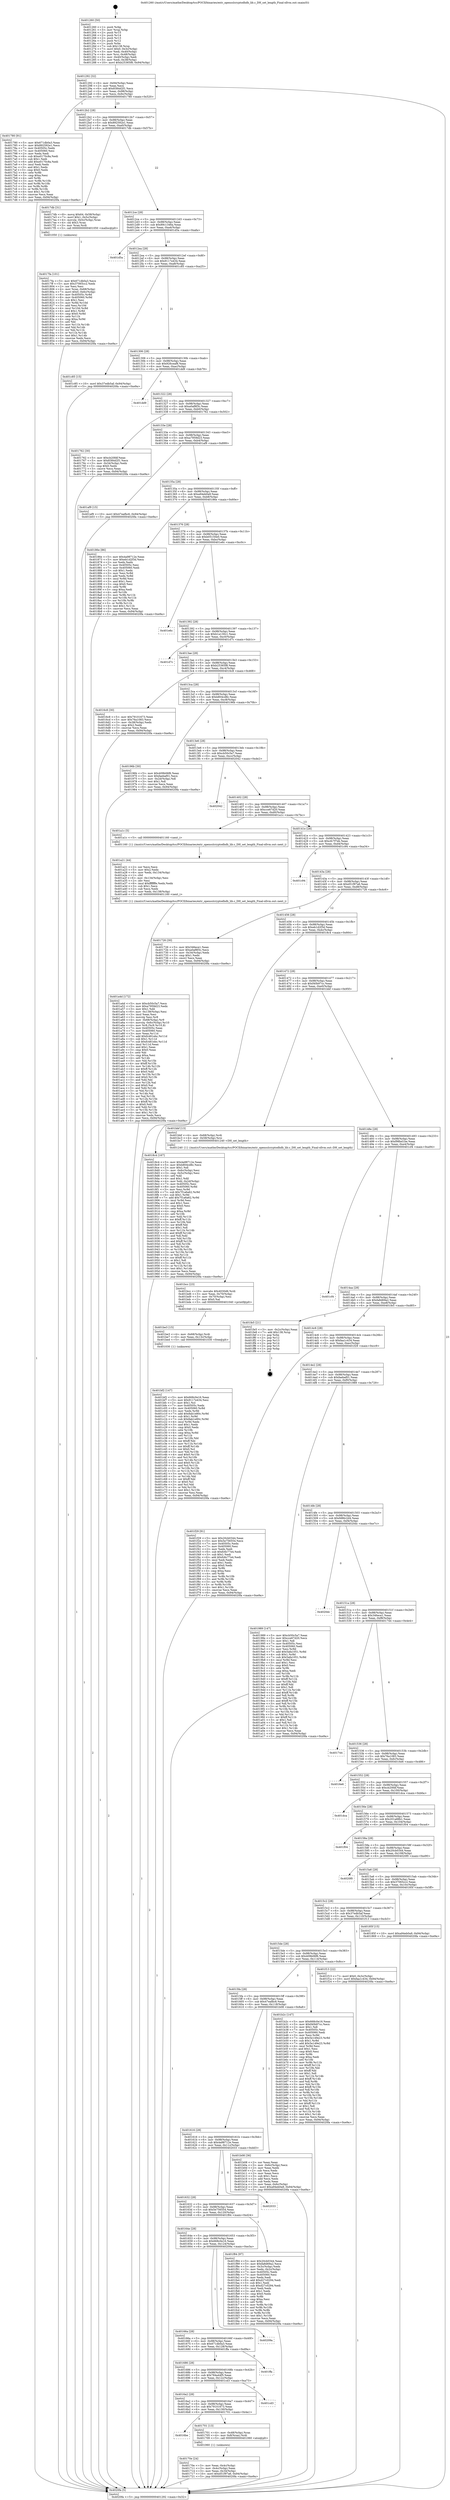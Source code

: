 digraph "0x401260" {
  label = "0x401260 (/mnt/c/Users/mathe/Desktop/tcc/POCII/binaries/extr_opensslcryptodhdh_lib.c_DH_set_length_Final-ollvm.out::main(0))"
  labelloc = "t"
  node[shape=record]

  Entry [label="",width=0.3,height=0.3,shape=circle,fillcolor=black,style=filled]
  "0x401292" [label="{
     0x401292 [32]\l
     | [instrs]\l
     &nbsp;&nbsp;0x401292 \<+6\>: mov -0x94(%rbp),%eax\l
     &nbsp;&nbsp;0x401298 \<+2\>: mov %eax,%ecx\l
     &nbsp;&nbsp;0x40129a \<+6\>: sub $0x8384d2f1,%ecx\l
     &nbsp;&nbsp;0x4012a0 \<+6\>: mov %eax,-0x98(%rbp)\l
     &nbsp;&nbsp;0x4012a6 \<+6\>: mov %ecx,-0x9c(%rbp)\l
     &nbsp;&nbsp;0x4012ac \<+6\>: je 0000000000401780 \<main+0x520\>\l
  }"]
  "0x401780" [label="{
     0x401780 [91]\l
     | [instrs]\l
     &nbsp;&nbsp;0x401780 \<+5\>: mov $0x671db0a3,%eax\l
     &nbsp;&nbsp;0x401785 \<+5\>: mov $0x892592e1,%ecx\l
     &nbsp;&nbsp;0x40178a \<+7\>: mov 0x40505c,%edx\l
     &nbsp;&nbsp;0x401791 \<+7\>: mov 0x405060,%esi\l
     &nbsp;&nbsp;0x401798 \<+2\>: mov %edx,%edi\l
     &nbsp;&nbsp;0x40179a \<+6\>: sub $0xe0170c8a,%edi\l
     &nbsp;&nbsp;0x4017a0 \<+3\>: sub $0x1,%edi\l
     &nbsp;&nbsp;0x4017a3 \<+6\>: add $0xe0170c8a,%edi\l
     &nbsp;&nbsp;0x4017a9 \<+3\>: imul %edi,%edx\l
     &nbsp;&nbsp;0x4017ac \<+3\>: and $0x1,%edx\l
     &nbsp;&nbsp;0x4017af \<+3\>: cmp $0x0,%edx\l
     &nbsp;&nbsp;0x4017b2 \<+4\>: sete %r8b\l
     &nbsp;&nbsp;0x4017b6 \<+3\>: cmp $0xa,%esi\l
     &nbsp;&nbsp;0x4017b9 \<+4\>: setl %r9b\l
     &nbsp;&nbsp;0x4017bd \<+3\>: mov %r8b,%r10b\l
     &nbsp;&nbsp;0x4017c0 \<+3\>: and %r9b,%r10b\l
     &nbsp;&nbsp;0x4017c3 \<+3\>: xor %r9b,%r8b\l
     &nbsp;&nbsp;0x4017c6 \<+3\>: or %r8b,%r10b\l
     &nbsp;&nbsp;0x4017c9 \<+4\>: test $0x1,%r10b\l
     &nbsp;&nbsp;0x4017cd \<+3\>: cmovne %ecx,%eax\l
     &nbsp;&nbsp;0x4017d0 \<+6\>: mov %eax,-0x94(%rbp)\l
     &nbsp;&nbsp;0x4017d6 \<+5\>: jmp 00000000004020fa \<main+0xe9a\>\l
  }"]
  "0x4012b2" [label="{
     0x4012b2 [28]\l
     | [instrs]\l
     &nbsp;&nbsp;0x4012b2 \<+5\>: jmp 00000000004012b7 \<main+0x57\>\l
     &nbsp;&nbsp;0x4012b7 \<+6\>: mov -0x98(%rbp),%eax\l
     &nbsp;&nbsp;0x4012bd \<+5\>: sub $0x892592e1,%eax\l
     &nbsp;&nbsp;0x4012c2 \<+6\>: mov %eax,-0xa0(%rbp)\l
     &nbsp;&nbsp;0x4012c8 \<+6\>: je 00000000004017db \<main+0x57b\>\l
  }"]
  Exit [label="",width=0.3,height=0.3,shape=circle,fillcolor=black,style=filled,peripheries=2]
  "0x4017db" [label="{
     0x4017db [31]\l
     | [instrs]\l
     &nbsp;&nbsp;0x4017db \<+8\>: movq $0x64,-0x58(%rbp)\l
     &nbsp;&nbsp;0x4017e3 \<+7\>: movl $0x1,-0x5c(%rbp)\l
     &nbsp;&nbsp;0x4017ea \<+4\>: movslq -0x5c(%rbp),%rax\l
     &nbsp;&nbsp;0x4017ee \<+4\>: shl $0x3,%rax\l
     &nbsp;&nbsp;0x4017f2 \<+3\>: mov %rax,%rdi\l
     &nbsp;&nbsp;0x4017f5 \<+5\>: call 0000000000401050 \<malloc@plt\>\l
     | [calls]\l
     &nbsp;&nbsp;0x401050 \{1\} (unknown)\l
  }"]
  "0x4012ce" [label="{
     0x4012ce [28]\l
     | [instrs]\l
     &nbsp;&nbsp;0x4012ce \<+5\>: jmp 00000000004012d3 \<main+0x73\>\l
     &nbsp;&nbsp;0x4012d3 \<+6\>: mov -0x98(%rbp),%eax\l
     &nbsp;&nbsp;0x4012d9 \<+5\>: sub $0x89c1346a,%eax\l
     &nbsp;&nbsp;0x4012de \<+6\>: mov %eax,-0xa4(%rbp)\l
     &nbsp;&nbsp;0x4012e4 \<+6\>: je 0000000000401d5a \<main+0xafa\>\l
  }"]
  "0x401bf2" [label="{
     0x401bf2 [147]\l
     | [instrs]\l
     &nbsp;&nbsp;0x401bf2 \<+5\>: mov $0x668c0e16,%eax\l
     &nbsp;&nbsp;0x401bf7 \<+5\>: mov $0x9117e434,%esi\l
     &nbsp;&nbsp;0x401bfc \<+2\>: mov $0x1,%cl\l
     &nbsp;&nbsp;0x401bfe \<+7\>: mov 0x40505c,%edx\l
     &nbsp;&nbsp;0x401c05 \<+8\>: mov 0x405060,%r8d\l
     &nbsp;&nbsp;0x401c0d \<+3\>: mov %edx,%r9d\l
     &nbsp;&nbsp;0x401c10 \<+7\>: add $0x8ab1e80c,%r9d\l
     &nbsp;&nbsp;0x401c17 \<+4\>: sub $0x1,%r9d\l
     &nbsp;&nbsp;0x401c1b \<+7\>: sub $0x8ab1e80c,%r9d\l
     &nbsp;&nbsp;0x401c22 \<+4\>: imul %r9d,%edx\l
     &nbsp;&nbsp;0x401c26 \<+3\>: and $0x1,%edx\l
     &nbsp;&nbsp;0x401c29 \<+3\>: cmp $0x0,%edx\l
     &nbsp;&nbsp;0x401c2c \<+4\>: sete %r10b\l
     &nbsp;&nbsp;0x401c30 \<+4\>: cmp $0xa,%r8d\l
     &nbsp;&nbsp;0x401c34 \<+4\>: setl %r11b\l
     &nbsp;&nbsp;0x401c38 \<+3\>: mov %r10b,%bl\l
     &nbsp;&nbsp;0x401c3b \<+3\>: xor $0xff,%bl\l
     &nbsp;&nbsp;0x401c3e \<+3\>: mov %r11b,%r14b\l
     &nbsp;&nbsp;0x401c41 \<+4\>: xor $0xff,%r14b\l
     &nbsp;&nbsp;0x401c45 \<+3\>: xor $0x0,%cl\l
     &nbsp;&nbsp;0x401c48 \<+3\>: mov %bl,%r15b\l
     &nbsp;&nbsp;0x401c4b \<+4\>: and $0x0,%r15b\l
     &nbsp;&nbsp;0x401c4f \<+3\>: and %cl,%r10b\l
     &nbsp;&nbsp;0x401c52 \<+3\>: mov %r14b,%r12b\l
     &nbsp;&nbsp;0x401c55 \<+4\>: and $0x0,%r12b\l
     &nbsp;&nbsp;0x401c59 \<+3\>: and %cl,%r11b\l
     &nbsp;&nbsp;0x401c5c \<+3\>: or %r10b,%r15b\l
     &nbsp;&nbsp;0x401c5f \<+3\>: or %r11b,%r12b\l
     &nbsp;&nbsp;0x401c62 \<+3\>: xor %r12b,%r15b\l
     &nbsp;&nbsp;0x401c65 \<+3\>: or %r14b,%bl\l
     &nbsp;&nbsp;0x401c68 \<+3\>: xor $0xff,%bl\l
     &nbsp;&nbsp;0x401c6b \<+3\>: or $0x0,%cl\l
     &nbsp;&nbsp;0x401c6e \<+2\>: and %cl,%bl\l
     &nbsp;&nbsp;0x401c70 \<+3\>: or %bl,%r15b\l
     &nbsp;&nbsp;0x401c73 \<+4\>: test $0x1,%r15b\l
     &nbsp;&nbsp;0x401c77 \<+3\>: cmovne %esi,%eax\l
     &nbsp;&nbsp;0x401c7a \<+6\>: mov %eax,-0x94(%rbp)\l
     &nbsp;&nbsp;0x401c80 \<+5\>: jmp 00000000004020fa \<main+0xe9a\>\l
  }"]
  "0x401d5a" [label="{
     0x401d5a\l
  }", style=dashed]
  "0x4012ea" [label="{
     0x4012ea [28]\l
     | [instrs]\l
     &nbsp;&nbsp;0x4012ea \<+5\>: jmp 00000000004012ef \<main+0x8f\>\l
     &nbsp;&nbsp;0x4012ef \<+6\>: mov -0x98(%rbp),%eax\l
     &nbsp;&nbsp;0x4012f5 \<+5\>: sub $0x9117e434,%eax\l
     &nbsp;&nbsp;0x4012fa \<+6\>: mov %eax,-0xa8(%rbp)\l
     &nbsp;&nbsp;0x401300 \<+6\>: je 0000000000401c85 \<main+0xa25\>\l
  }"]
  "0x401be3" [label="{
     0x401be3 [15]\l
     | [instrs]\l
     &nbsp;&nbsp;0x401be3 \<+4\>: mov -0x68(%rbp),%rdi\l
     &nbsp;&nbsp;0x401be7 \<+6\>: mov %eax,-0x13c(%rbp)\l
     &nbsp;&nbsp;0x401bed \<+5\>: call 0000000000401030 \<free@plt\>\l
     | [calls]\l
     &nbsp;&nbsp;0x401030 \{1\} (unknown)\l
  }"]
  "0x401c85" [label="{
     0x401c85 [15]\l
     | [instrs]\l
     &nbsp;&nbsp;0x401c85 \<+10\>: movl $0x37edb5af,-0x94(%rbp)\l
     &nbsp;&nbsp;0x401c8f \<+5\>: jmp 00000000004020fa \<main+0xe9a\>\l
  }"]
  "0x401306" [label="{
     0x401306 [28]\l
     | [instrs]\l
     &nbsp;&nbsp;0x401306 \<+5\>: jmp 000000000040130b \<main+0xab\>\l
     &nbsp;&nbsp;0x40130b \<+6\>: mov -0x98(%rbp),%eax\l
     &nbsp;&nbsp;0x401311 \<+5\>: sub $0x926ceaf8,%eax\l
     &nbsp;&nbsp;0x401316 \<+6\>: mov %eax,-0xac(%rbp)\l
     &nbsp;&nbsp;0x40131c \<+6\>: je 0000000000401dd9 \<main+0xb79\>\l
  }"]
  "0x401bcc" [label="{
     0x401bcc [23]\l
     | [instrs]\l
     &nbsp;&nbsp;0x401bcc \<+10\>: movabs $0x4030d6,%rdi\l
     &nbsp;&nbsp;0x401bd6 \<+3\>: mov %eax,-0x70(%rbp)\l
     &nbsp;&nbsp;0x401bd9 \<+3\>: mov -0x70(%rbp),%esi\l
     &nbsp;&nbsp;0x401bdc \<+2\>: mov $0x0,%al\l
     &nbsp;&nbsp;0x401bde \<+5\>: call 0000000000401040 \<printf@plt\>\l
     | [calls]\l
     &nbsp;&nbsp;0x401040 \{1\} (unknown)\l
  }"]
  "0x401dd9" [label="{
     0x401dd9\l
  }", style=dashed]
  "0x401322" [label="{
     0x401322 [28]\l
     | [instrs]\l
     &nbsp;&nbsp;0x401322 \<+5\>: jmp 0000000000401327 \<main+0xc7\>\l
     &nbsp;&nbsp;0x401327 \<+6\>: mov -0x98(%rbp),%eax\l
     &nbsp;&nbsp;0x40132d \<+5\>: sub $0xa0af8f3c,%eax\l
     &nbsp;&nbsp;0x401332 \<+6\>: mov %eax,-0xb0(%rbp)\l
     &nbsp;&nbsp;0x401338 \<+6\>: je 0000000000401762 \<main+0x502\>\l
  }"]
  "0x401a4d" [label="{
     0x401a4d [172]\l
     | [instrs]\l
     &nbsp;&nbsp;0x401a4d \<+5\>: mov $0xcb50c5a7,%ecx\l
     &nbsp;&nbsp;0x401a52 \<+5\>: mov $0xa7959d23,%edx\l
     &nbsp;&nbsp;0x401a57 \<+3\>: mov $0x1,%dil\l
     &nbsp;&nbsp;0x401a5a \<+6\>: mov -0x138(%rbp),%esi\l
     &nbsp;&nbsp;0x401a60 \<+3\>: imul %eax,%esi\l
     &nbsp;&nbsp;0x401a63 \<+3\>: movslq %esi,%r8\l
     &nbsp;&nbsp;0x401a66 \<+4\>: mov -0x68(%rbp),%r9\l
     &nbsp;&nbsp;0x401a6a \<+4\>: movslq -0x6c(%rbp),%r10\l
     &nbsp;&nbsp;0x401a6e \<+4\>: mov %r8,(%r9,%r10,8)\l
     &nbsp;&nbsp;0x401a72 \<+7\>: mov 0x40505c,%eax\l
     &nbsp;&nbsp;0x401a79 \<+7\>: mov 0x405060,%esi\l
     &nbsp;&nbsp;0x401a80 \<+3\>: mov %eax,%r11d\l
     &nbsp;&nbsp;0x401a83 \<+7\>: add $0xfc481ebc,%r11d\l
     &nbsp;&nbsp;0x401a8a \<+4\>: sub $0x1,%r11d\l
     &nbsp;&nbsp;0x401a8e \<+7\>: sub $0xfc481ebc,%r11d\l
     &nbsp;&nbsp;0x401a95 \<+4\>: imul %r11d,%eax\l
     &nbsp;&nbsp;0x401a99 \<+3\>: and $0x1,%eax\l
     &nbsp;&nbsp;0x401a9c \<+3\>: cmp $0x0,%eax\l
     &nbsp;&nbsp;0x401a9f \<+3\>: sete %bl\l
     &nbsp;&nbsp;0x401aa2 \<+3\>: cmp $0xa,%esi\l
     &nbsp;&nbsp;0x401aa5 \<+4\>: setl %r14b\l
     &nbsp;&nbsp;0x401aa9 \<+3\>: mov %bl,%r15b\l
     &nbsp;&nbsp;0x401aac \<+4\>: xor $0xff,%r15b\l
     &nbsp;&nbsp;0x401ab0 \<+3\>: mov %r14b,%r12b\l
     &nbsp;&nbsp;0x401ab3 \<+4\>: xor $0xff,%r12b\l
     &nbsp;&nbsp;0x401ab7 \<+4\>: xor $0x0,%dil\l
     &nbsp;&nbsp;0x401abb \<+3\>: mov %r15b,%r13b\l
     &nbsp;&nbsp;0x401abe \<+4\>: and $0x0,%r13b\l
     &nbsp;&nbsp;0x401ac2 \<+3\>: and %dil,%bl\l
     &nbsp;&nbsp;0x401ac5 \<+3\>: mov %r12b,%al\l
     &nbsp;&nbsp;0x401ac8 \<+2\>: and $0x0,%al\l
     &nbsp;&nbsp;0x401aca \<+3\>: and %dil,%r14b\l
     &nbsp;&nbsp;0x401acd \<+3\>: or %bl,%r13b\l
     &nbsp;&nbsp;0x401ad0 \<+3\>: or %r14b,%al\l
     &nbsp;&nbsp;0x401ad3 \<+3\>: xor %al,%r13b\l
     &nbsp;&nbsp;0x401ad6 \<+3\>: or %r12b,%r15b\l
     &nbsp;&nbsp;0x401ad9 \<+4\>: xor $0xff,%r15b\l
     &nbsp;&nbsp;0x401add \<+4\>: or $0x0,%dil\l
     &nbsp;&nbsp;0x401ae1 \<+3\>: and %dil,%r15b\l
     &nbsp;&nbsp;0x401ae4 \<+3\>: or %r15b,%r13b\l
     &nbsp;&nbsp;0x401ae7 \<+4\>: test $0x1,%r13b\l
     &nbsp;&nbsp;0x401aeb \<+3\>: cmovne %edx,%ecx\l
     &nbsp;&nbsp;0x401aee \<+6\>: mov %ecx,-0x94(%rbp)\l
     &nbsp;&nbsp;0x401af4 \<+5\>: jmp 00000000004020fa \<main+0xe9a\>\l
  }"]
  "0x401762" [label="{
     0x401762 [30]\l
     | [instrs]\l
     &nbsp;&nbsp;0x401762 \<+5\>: mov $0xcb20fdf,%eax\l
     &nbsp;&nbsp;0x401767 \<+5\>: mov $0x8384d2f1,%ecx\l
     &nbsp;&nbsp;0x40176c \<+3\>: mov -0x34(%rbp),%edx\l
     &nbsp;&nbsp;0x40176f \<+3\>: cmp $0x0,%edx\l
     &nbsp;&nbsp;0x401772 \<+3\>: cmove %ecx,%eax\l
     &nbsp;&nbsp;0x401775 \<+6\>: mov %eax,-0x94(%rbp)\l
     &nbsp;&nbsp;0x40177b \<+5\>: jmp 00000000004020fa \<main+0xe9a\>\l
  }"]
  "0x40133e" [label="{
     0x40133e [28]\l
     | [instrs]\l
     &nbsp;&nbsp;0x40133e \<+5\>: jmp 0000000000401343 \<main+0xe3\>\l
     &nbsp;&nbsp;0x401343 \<+6\>: mov -0x98(%rbp),%eax\l
     &nbsp;&nbsp;0x401349 \<+5\>: sub $0xa7959d23,%eax\l
     &nbsp;&nbsp;0x40134e \<+6\>: mov %eax,-0xb4(%rbp)\l
     &nbsp;&nbsp;0x401354 \<+6\>: je 0000000000401af9 \<main+0x899\>\l
  }"]
  "0x401a21" [label="{
     0x401a21 [44]\l
     | [instrs]\l
     &nbsp;&nbsp;0x401a21 \<+2\>: xor %ecx,%ecx\l
     &nbsp;&nbsp;0x401a23 \<+5\>: mov $0x2,%edx\l
     &nbsp;&nbsp;0x401a28 \<+6\>: mov %edx,-0x134(%rbp)\l
     &nbsp;&nbsp;0x401a2e \<+1\>: cltd\l
     &nbsp;&nbsp;0x401a2f \<+6\>: mov -0x134(%rbp),%esi\l
     &nbsp;&nbsp;0x401a35 \<+2\>: idiv %esi\l
     &nbsp;&nbsp;0x401a37 \<+6\>: imul $0xfffffffe,%edx,%edx\l
     &nbsp;&nbsp;0x401a3d \<+3\>: sub $0x1,%ecx\l
     &nbsp;&nbsp;0x401a40 \<+2\>: sub %ecx,%edx\l
     &nbsp;&nbsp;0x401a42 \<+6\>: mov %edx,-0x138(%rbp)\l
     &nbsp;&nbsp;0x401a48 \<+5\>: call 0000000000401160 \<next_i\>\l
     | [calls]\l
     &nbsp;&nbsp;0x401160 \{1\} (/mnt/c/Users/mathe/Desktop/tcc/POCII/binaries/extr_opensslcryptodhdh_lib.c_DH_set_length_Final-ollvm.out::next_i)\l
  }"]
  "0x401af9" [label="{
     0x401af9 [15]\l
     | [instrs]\l
     &nbsp;&nbsp;0x401af9 \<+10\>: movl $0x47eafbc6,-0x94(%rbp)\l
     &nbsp;&nbsp;0x401b03 \<+5\>: jmp 00000000004020fa \<main+0xe9a\>\l
  }"]
  "0x40135a" [label="{
     0x40135a [28]\l
     | [instrs]\l
     &nbsp;&nbsp;0x40135a \<+5\>: jmp 000000000040135f \<main+0xff\>\l
     &nbsp;&nbsp;0x40135f \<+6\>: mov -0x98(%rbp),%eax\l
     &nbsp;&nbsp;0x401365 \<+5\>: sub $0xa94eb0a9,%eax\l
     &nbsp;&nbsp;0x40136a \<+6\>: mov %eax,-0xb8(%rbp)\l
     &nbsp;&nbsp;0x401370 \<+6\>: je 000000000040186e \<main+0x60e\>\l
  }"]
  "0x4017fa" [label="{
     0x4017fa [101]\l
     | [instrs]\l
     &nbsp;&nbsp;0x4017fa \<+5\>: mov $0x671db0a3,%ecx\l
     &nbsp;&nbsp;0x4017ff \<+5\>: mov $0x37065cc2,%edx\l
     &nbsp;&nbsp;0x401804 \<+2\>: xor %esi,%esi\l
     &nbsp;&nbsp;0x401806 \<+4\>: mov %rax,-0x68(%rbp)\l
     &nbsp;&nbsp;0x40180a \<+7\>: movl $0x0,-0x6c(%rbp)\l
     &nbsp;&nbsp;0x401811 \<+8\>: mov 0x40505c,%r8d\l
     &nbsp;&nbsp;0x401819 \<+8\>: mov 0x405060,%r9d\l
     &nbsp;&nbsp;0x401821 \<+3\>: sub $0x1,%esi\l
     &nbsp;&nbsp;0x401824 \<+3\>: mov %r8d,%r10d\l
     &nbsp;&nbsp;0x401827 \<+3\>: add %esi,%r10d\l
     &nbsp;&nbsp;0x40182a \<+4\>: imul %r10d,%r8d\l
     &nbsp;&nbsp;0x40182e \<+4\>: and $0x1,%r8d\l
     &nbsp;&nbsp;0x401832 \<+4\>: cmp $0x0,%r8d\l
     &nbsp;&nbsp;0x401836 \<+4\>: sete %r11b\l
     &nbsp;&nbsp;0x40183a \<+4\>: cmp $0xa,%r9d\l
     &nbsp;&nbsp;0x40183e \<+3\>: setl %bl\l
     &nbsp;&nbsp;0x401841 \<+3\>: mov %r11b,%r14b\l
     &nbsp;&nbsp;0x401844 \<+3\>: and %bl,%r14b\l
     &nbsp;&nbsp;0x401847 \<+3\>: xor %bl,%r11b\l
     &nbsp;&nbsp;0x40184a \<+3\>: or %r11b,%r14b\l
     &nbsp;&nbsp;0x40184d \<+4\>: test $0x1,%r14b\l
     &nbsp;&nbsp;0x401851 \<+3\>: cmovne %edx,%ecx\l
     &nbsp;&nbsp;0x401854 \<+6\>: mov %ecx,-0x94(%rbp)\l
     &nbsp;&nbsp;0x40185a \<+5\>: jmp 00000000004020fa \<main+0xe9a\>\l
  }"]
  "0x40186e" [label="{
     0x40186e [86]\l
     | [instrs]\l
     &nbsp;&nbsp;0x40186e \<+5\>: mov $0x4a98712e,%eax\l
     &nbsp;&nbsp;0x401873 \<+5\>: mov $0xeb1d2f3d,%ecx\l
     &nbsp;&nbsp;0x401878 \<+2\>: xor %edx,%edx\l
     &nbsp;&nbsp;0x40187a \<+7\>: mov 0x40505c,%esi\l
     &nbsp;&nbsp;0x401881 \<+7\>: mov 0x405060,%edi\l
     &nbsp;&nbsp;0x401888 \<+3\>: sub $0x1,%edx\l
     &nbsp;&nbsp;0x40188b \<+3\>: mov %esi,%r8d\l
     &nbsp;&nbsp;0x40188e \<+3\>: add %edx,%r8d\l
     &nbsp;&nbsp;0x401891 \<+4\>: imul %r8d,%esi\l
     &nbsp;&nbsp;0x401895 \<+3\>: and $0x1,%esi\l
     &nbsp;&nbsp;0x401898 \<+3\>: cmp $0x0,%esi\l
     &nbsp;&nbsp;0x40189b \<+4\>: sete %r9b\l
     &nbsp;&nbsp;0x40189f \<+3\>: cmp $0xa,%edi\l
     &nbsp;&nbsp;0x4018a2 \<+4\>: setl %r10b\l
     &nbsp;&nbsp;0x4018a6 \<+3\>: mov %r9b,%r11b\l
     &nbsp;&nbsp;0x4018a9 \<+3\>: and %r10b,%r11b\l
     &nbsp;&nbsp;0x4018ac \<+3\>: xor %r10b,%r9b\l
     &nbsp;&nbsp;0x4018af \<+3\>: or %r9b,%r11b\l
     &nbsp;&nbsp;0x4018b2 \<+4\>: test $0x1,%r11b\l
     &nbsp;&nbsp;0x4018b6 \<+3\>: cmovne %ecx,%eax\l
     &nbsp;&nbsp;0x4018b9 \<+6\>: mov %eax,-0x94(%rbp)\l
     &nbsp;&nbsp;0x4018bf \<+5\>: jmp 00000000004020fa \<main+0xe9a\>\l
  }"]
  "0x401376" [label="{
     0x401376 [28]\l
     | [instrs]\l
     &nbsp;&nbsp;0x401376 \<+5\>: jmp 000000000040137b \<main+0x11b\>\l
     &nbsp;&nbsp;0x40137b \<+6\>: mov -0x98(%rbp),%eax\l
     &nbsp;&nbsp;0x401381 \<+5\>: sub $0xb05150e0,%eax\l
     &nbsp;&nbsp;0x401386 \<+6\>: mov %eax,-0xbc(%rbp)\l
     &nbsp;&nbsp;0x40138c \<+6\>: je 0000000000401e6c \<main+0xc0c\>\l
  }"]
  "0x40170e" [label="{
     0x40170e [24]\l
     | [instrs]\l
     &nbsp;&nbsp;0x40170e \<+3\>: mov %eax,-0x4c(%rbp)\l
     &nbsp;&nbsp;0x401711 \<+3\>: mov -0x4c(%rbp),%eax\l
     &nbsp;&nbsp;0x401714 \<+3\>: mov %eax,-0x34(%rbp)\l
     &nbsp;&nbsp;0x401717 \<+10\>: movl $0xd51f97a6,-0x94(%rbp)\l
     &nbsp;&nbsp;0x401721 \<+5\>: jmp 00000000004020fa \<main+0xe9a\>\l
  }"]
  "0x401e6c" [label="{
     0x401e6c\l
  }", style=dashed]
  "0x401392" [label="{
     0x401392 [28]\l
     | [instrs]\l
     &nbsp;&nbsp;0x401392 \<+5\>: jmp 0000000000401397 \<main+0x137\>\l
     &nbsp;&nbsp;0x401397 \<+6\>: mov -0x98(%rbp),%eax\l
     &nbsp;&nbsp;0x40139d \<+5\>: sub $0xb1a130c1,%eax\l
     &nbsp;&nbsp;0x4013a2 \<+6\>: mov %eax,-0xc0(%rbp)\l
     &nbsp;&nbsp;0x4013a8 \<+6\>: je 0000000000401d7c \<main+0xb1c\>\l
  }"]
  "0x4016be" [label="{
     0x4016be\l
  }", style=dashed]
  "0x401d7c" [label="{
     0x401d7c\l
  }", style=dashed]
  "0x4013ae" [label="{
     0x4013ae [28]\l
     | [instrs]\l
     &nbsp;&nbsp;0x4013ae \<+5\>: jmp 00000000004013b3 \<main+0x153\>\l
     &nbsp;&nbsp;0x4013b3 \<+6\>: mov -0x98(%rbp),%eax\l
     &nbsp;&nbsp;0x4013b9 \<+5\>: sub $0xb25365f8,%eax\l
     &nbsp;&nbsp;0x4013be \<+6\>: mov %eax,-0xc4(%rbp)\l
     &nbsp;&nbsp;0x4013c4 \<+6\>: je 00000000004016c8 \<main+0x468\>\l
  }"]
  "0x401701" [label="{
     0x401701 [13]\l
     | [instrs]\l
     &nbsp;&nbsp;0x401701 \<+4\>: mov -0x48(%rbp),%rax\l
     &nbsp;&nbsp;0x401705 \<+4\>: mov 0x8(%rax),%rdi\l
     &nbsp;&nbsp;0x401709 \<+5\>: call 0000000000401060 \<atoi@plt\>\l
     | [calls]\l
     &nbsp;&nbsp;0x401060 \{1\} (unknown)\l
  }"]
  "0x4016c8" [label="{
     0x4016c8 [30]\l
     | [instrs]\l
     &nbsp;&nbsp;0x4016c8 \<+5\>: mov $0x79101673,%eax\l
     &nbsp;&nbsp;0x4016cd \<+5\>: mov $0x76a1083,%ecx\l
     &nbsp;&nbsp;0x4016d2 \<+3\>: mov -0x38(%rbp),%edx\l
     &nbsp;&nbsp;0x4016d5 \<+3\>: cmp $0x2,%edx\l
     &nbsp;&nbsp;0x4016d8 \<+3\>: cmovne %ecx,%eax\l
     &nbsp;&nbsp;0x4016db \<+6\>: mov %eax,-0x94(%rbp)\l
     &nbsp;&nbsp;0x4016e1 \<+5\>: jmp 00000000004020fa \<main+0xe9a\>\l
  }"]
  "0x4013ca" [label="{
     0x4013ca [28]\l
     | [instrs]\l
     &nbsp;&nbsp;0x4013ca \<+5\>: jmp 00000000004013cf \<main+0x16f\>\l
     &nbsp;&nbsp;0x4013cf \<+6\>: mov -0x98(%rbp),%eax\l
     &nbsp;&nbsp;0x4013d5 \<+5\>: sub $0xb804cd8c,%eax\l
     &nbsp;&nbsp;0x4013da \<+6\>: mov %eax,-0xc8(%rbp)\l
     &nbsp;&nbsp;0x4013e0 \<+6\>: je 000000000040196b \<main+0x70b\>\l
  }"]
  "0x4020fa" [label="{
     0x4020fa [5]\l
     | [instrs]\l
     &nbsp;&nbsp;0x4020fa \<+5\>: jmp 0000000000401292 \<main+0x32\>\l
  }"]
  "0x401260" [label="{
     0x401260 [50]\l
     | [instrs]\l
     &nbsp;&nbsp;0x401260 \<+1\>: push %rbp\l
     &nbsp;&nbsp;0x401261 \<+3\>: mov %rsp,%rbp\l
     &nbsp;&nbsp;0x401264 \<+2\>: push %r15\l
     &nbsp;&nbsp;0x401266 \<+2\>: push %r14\l
     &nbsp;&nbsp;0x401268 \<+2\>: push %r13\l
     &nbsp;&nbsp;0x40126a \<+2\>: push %r12\l
     &nbsp;&nbsp;0x40126c \<+1\>: push %rbx\l
     &nbsp;&nbsp;0x40126d \<+7\>: sub $0x138,%rsp\l
     &nbsp;&nbsp;0x401274 \<+7\>: movl $0x0,-0x3c(%rbp)\l
     &nbsp;&nbsp;0x40127b \<+3\>: mov %edi,-0x40(%rbp)\l
     &nbsp;&nbsp;0x40127e \<+4\>: mov %rsi,-0x48(%rbp)\l
     &nbsp;&nbsp;0x401282 \<+3\>: mov -0x40(%rbp),%edi\l
     &nbsp;&nbsp;0x401285 \<+3\>: mov %edi,-0x38(%rbp)\l
     &nbsp;&nbsp;0x401288 \<+10\>: movl $0xb25365f8,-0x94(%rbp)\l
  }"]
  "0x4016a2" [label="{
     0x4016a2 [28]\l
     | [instrs]\l
     &nbsp;&nbsp;0x4016a2 \<+5\>: jmp 00000000004016a7 \<main+0x447\>\l
     &nbsp;&nbsp;0x4016a7 \<+6\>: mov -0x98(%rbp),%eax\l
     &nbsp;&nbsp;0x4016ad \<+5\>: sub $0x79101673,%eax\l
     &nbsp;&nbsp;0x4016b2 \<+6\>: mov %eax,-0x130(%rbp)\l
     &nbsp;&nbsp;0x4016b8 \<+6\>: je 0000000000401701 \<main+0x4a1\>\l
  }"]
  "0x40196b" [label="{
     0x40196b [30]\l
     | [instrs]\l
     &nbsp;&nbsp;0x40196b \<+5\>: mov $0x409b06f6,%eax\l
     &nbsp;&nbsp;0x401970 \<+5\>: mov $0xfaebaf01,%ecx\l
     &nbsp;&nbsp;0x401975 \<+3\>: mov -0x2d(%rbp),%dl\l
     &nbsp;&nbsp;0x401978 \<+3\>: test $0x1,%dl\l
     &nbsp;&nbsp;0x40197b \<+3\>: cmovne %ecx,%eax\l
     &nbsp;&nbsp;0x40197e \<+6\>: mov %eax,-0x94(%rbp)\l
     &nbsp;&nbsp;0x401984 \<+5\>: jmp 00000000004020fa \<main+0xe9a\>\l
  }"]
  "0x4013e6" [label="{
     0x4013e6 [28]\l
     | [instrs]\l
     &nbsp;&nbsp;0x4013e6 \<+5\>: jmp 00000000004013eb \<main+0x18b\>\l
     &nbsp;&nbsp;0x4013eb \<+6\>: mov -0x98(%rbp),%eax\l
     &nbsp;&nbsp;0x4013f1 \<+5\>: sub $0xcb50c5a7,%eax\l
     &nbsp;&nbsp;0x4013f6 \<+6\>: mov %eax,-0xcc(%rbp)\l
     &nbsp;&nbsp;0x4013fc \<+6\>: je 0000000000402042 \<main+0xde2\>\l
  }"]
  "0x401cd3" [label="{
     0x401cd3\l
  }", style=dashed]
  "0x402042" [label="{
     0x402042\l
  }", style=dashed]
  "0x401402" [label="{
     0x401402 [28]\l
     | [instrs]\l
     &nbsp;&nbsp;0x401402 \<+5\>: jmp 0000000000401407 \<main+0x1a7\>\l
     &nbsp;&nbsp;0x401407 \<+6\>: mov -0x98(%rbp),%eax\l
     &nbsp;&nbsp;0x40140d \<+5\>: sub $0xcce67d20,%eax\l
     &nbsp;&nbsp;0x401412 \<+6\>: mov %eax,-0xd0(%rbp)\l
     &nbsp;&nbsp;0x401418 \<+6\>: je 0000000000401a1c \<main+0x7bc\>\l
  }"]
  "0x401686" [label="{
     0x401686 [28]\l
     | [instrs]\l
     &nbsp;&nbsp;0x401686 \<+5\>: jmp 000000000040168b \<main+0x42b\>\l
     &nbsp;&nbsp;0x40168b \<+6\>: mov -0x98(%rbp),%eax\l
     &nbsp;&nbsp;0x401691 \<+5\>: sub $0x784a44f5,%eax\l
     &nbsp;&nbsp;0x401696 \<+6\>: mov %eax,-0x12c(%rbp)\l
     &nbsp;&nbsp;0x40169c \<+6\>: je 0000000000401cd3 \<main+0xa73\>\l
  }"]
  "0x401a1c" [label="{
     0x401a1c [5]\l
     | [instrs]\l
     &nbsp;&nbsp;0x401a1c \<+5\>: call 0000000000401160 \<next_i\>\l
     | [calls]\l
     &nbsp;&nbsp;0x401160 \{1\} (/mnt/c/Users/mathe/Desktop/tcc/POCII/binaries/extr_opensslcryptodhdh_lib.c_DH_set_length_Final-ollvm.out::next_i)\l
  }"]
  "0x40141e" [label="{
     0x40141e [28]\l
     | [instrs]\l
     &nbsp;&nbsp;0x40141e \<+5\>: jmp 0000000000401423 \<main+0x1c3\>\l
     &nbsp;&nbsp;0x401423 \<+6\>: mov -0x98(%rbp),%eax\l
     &nbsp;&nbsp;0x401429 \<+5\>: sub $0xcfc7f7eb,%eax\l
     &nbsp;&nbsp;0x40142e \<+6\>: mov %eax,-0xd4(%rbp)\l
     &nbsp;&nbsp;0x401434 \<+6\>: je 0000000000401c94 \<main+0xa34\>\l
  }"]
  "0x401ffa" [label="{
     0x401ffa\l
  }", style=dashed]
  "0x401c94" [label="{
     0x401c94\l
  }", style=dashed]
  "0x40143a" [label="{
     0x40143a [28]\l
     | [instrs]\l
     &nbsp;&nbsp;0x40143a \<+5\>: jmp 000000000040143f \<main+0x1df\>\l
     &nbsp;&nbsp;0x40143f \<+6\>: mov -0x98(%rbp),%eax\l
     &nbsp;&nbsp;0x401445 \<+5\>: sub $0xd51f97a6,%eax\l
     &nbsp;&nbsp;0x40144a \<+6\>: mov %eax,-0xd8(%rbp)\l
     &nbsp;&nbsp;0x401450 \<+6\>: je 0000000000401726 \<main+0x4c6\>\l
  }"]
  "0x40166a" [label="{
     0x40166a [28]\l
     | [instrs]\l
     &nbsp;&nbsp;0x40166a \<+5\>: jmp 000000000040166f \<main+0x40f\>\l
     &nbsp;&nbsp;0x40166f \<+6\>: mov -0x98(%rbp),%eax\l
     &nbsp;&nbsp;0x401675 \<+5\>: sub $0x671db0a3,%eax\l
     &nbsp;&nbsp;0x40167a \<+6\>: mov %eax,-0x128(%rbp)\l
     &nbsp;&nbsp;0x401680 \<+6\>: je 0000000000401ffa \<main+0xd9a\>\l
  }"]
  "0x401726" [label="{
     0x401726 [30]\l
     | [instrs]\l
     &nbsp;&nbsp;0x401726 \<+5\>: mov $0x346ece1,%eax\l
     &nbsp;&nbsp;0x40172b \<+5\>: mov $0xa0af8f3c,%ecx\l
     &nbsp;&nbsp;0x401730 \<+3\>: mov -0x34(%rbp),%edx\l
     &nbsp;&nbsp;0x401733 \<+3\>: cmp $0x1,%edx\l
     &nbsp;&nbsp;0x401736 \<+3\>: cmovl %ecx,%eax\l
     &nbsp;&nbsp;0x401739 \<+6\>: mov %eax,-0x94(%rbp)\l
     &nbsp;&nbsp;0x40173f \<+5\>: jmp 00000000004020fa \<main+0xe9a\>\l
  }"]
  "0x401456" [label="{
     0x401456 [28]\l
     | [instrs]\l
     &nbsp;&nbsp;0x401456 \<+5\>: jmp 000000000040145b \<main+0x1fb\>\l
     &nbsp;&nbsp;0x40145b \<+6\>: mov -0x98(%rbp),%eax\l
     &nbsp;&nbsp;0x401461 \<+5\>: sub $0xeb1d2f3d,%eax\l
     &nbsp;&nbsp;0x401466 \<+6\>: mov %eax,-0xdc(%rbp)\l
     &nbsp;&nbsp;0x40146c \<+6\>: je 00000000004018c4 \<main+0x664\>\l
  }"]
  "0x40209a" [label="{
     0x40209a\l
  }", style=dashed]
  "0x4018c4" [label="{
     0x4018c4 [167]\l
     | [instrs]\l
     &nbsp;&nbsp;0x4018c4 \<+5\>: mov $0x4a98712e,%eax\l
     &nbsp;&nbsp;0x4018c9 \<+5\>: mov $0xb804cd8c,%ecx\l
     &nbsp;&nbsp;0x4018ce \<+2\>: mov $0x1,%dl\l
     &nbsp;&nbsp;0x4018d0 \<+3\>: mov -0x6c(%rbp),%esi\l
     &nbsp;&nbsp;0x4018d3 \<+3\>: cmp -0x5c(%rbp),%esi\l
     &nbsp;&nbsp;0x4018d6 \<+4\>: setl %dil\l
     &nbsp;&nbsp;0x4018da \<+4\>: and $0x1,%dil\l
     &nbsp;&nbsp;0x4018de \<+4\>: mov %dil,-0x2d(%rbp)\l
     &nbsp;&nbsp;0x4018e2 \<+7\>: mov 0x40505c,%esi\l
     &nbsp;&nbsp;0x4018e9 \<+8\>: mov 0x405060,%r8d\l
     &nbsp;&nbsp;0x4018f1 \<+3\>: mov %esi,%r9d\l
     &nbsp;&nbsp;0x4018f4 \<+7\>: sub $0x7f1a6a62,%r9d\l
     &nbsp;&nbsp;0x4018fb \<+4\>: sub $0x1,%r9d\l
     &nbsp;&nbsp;0x4018ff \<+7\>: add $0x7f1a6a62,%r9d\l
     &nbsp;&nbsp;0x401906 \<+4\>: imul %r9d,%esi\l
     &nbsp;&nbsp;0x40190a \<+3\>: and $0x1,%esi\l
     &nbsp;&nbsp;0x40190d \<+3\>: cmp $0x0,%esi\l
     &nbsp;&nbsp;0x401910 \<+4\>: sete %dil\l
     &nbsp;&nbsp;0x401914 \<+4\>: cmp $0xa,%r8d\l
     &nbsp;&nbsp;0x401918 \<+4\>: setl %r10b\l
     &nbsp;&nbsp;0x40191c \<+3\>: mov %dil,%r11b\l
     &nbsp;&nbsp;0x40191f \<+4\>: xor $0xff,%r11b\l
     &nbsp;&nbsp;0x401923 \<+3\>: mov %r10b,%bl\l
     &nbsp;&nbsp;0x401926 \<+3\>: xor $0xff,%bl\l
     &nbsp;&nbsp;0x401929 \<+3\>: xor $0x1,%dl\l
     &nbsp;&nbsp;0x40192c \<+3\>: mov %r11b,%r14b\l
     &nbsp;&nbsp;0x40192f \<+4\>: and $0xff,%r14b\l
     &nbsp;&nbsp;0x401933 \<+3\>: and %dl,%dil\l
     &nbsp;&nbsp;0x401936 \<+3\>: mov %bl,%r15b\l
     &nbsp;&nbsp;0x401939 \<+4\>: and $0xff,%r15b\l
     &nbsp;&nbsp;0x40193d \<+3\>: and %dl,%r10b\l
     &nbsp;&nbsp;0x401940 \<+3\>: or %dil,%r14b\l
     &nbsp;&nbsp;0x401943 \<+3\>: or %r10b,%r15b\l
     &nbsp;&nbsp;0x401946 \<+3\>: xor %r15b,%r14b\l
     &nbsp;&nbsp;0x401949 \<+3\>: or %bl,%r11b\l
     &nbsp;&nbsp;0x40194c \<+4\>: xor $0xff,%r11b\l
     &nbsp;&nbsp;0x401950 \<+3\>: or $0x1,%dl\l
     &nbsp;&nbsp;0x401953 \<+3\>: and %dl,%r11b\l
     &nbsp;&nbsp;0x401956 \<+3\>: or %r11b,%r14b\l
     &nbsp;&nbsp;0x401959 \<+4\>: test $0x1,%r14b\l
     &nbsp;&nbsp;0x40195d \<+3\>: cmovne %ecx,%eax\l
     &nbsp;&nbsp;0x401960 \<+6\>: mov %eax,-0x94(%rbp)\l
     &nbsp;&nbsp;0x401966 \<+5\>: jmp 00000000004020fa \<main+0xe9a\>\l
  }"]
  "0x401472" [label="{
     0x401472 [28]\l
     | [instrs]\l
     &nbsp;&nbsp;0x401472 \<+5\>: jmp 0000000000401477 \<main+0x217\>\l
     &nbsp;&nbsp;0x401477 \<+6\>: mov -0x98(%rbp),%eax\l
     &nbsp;&nbsp;0x40147d \<+5\>: sub $0xf40b97cc,%eax\l
     &nbsp;&nbsp;0x401482 \<+6\>: mov %eax,-0xe0(%rbp)\l
     &nbsp;&nbsp;0x401488 \<+6\>: je 0000000000401bbf \<main+0x95f\>\l
  }"]
  "0x40164e" [label="{
     0x40164e [28]\l
     | [instrs]\l
     &nbsp;&nbsp;0x40164e \<+5\>: jmp 0000000000401653 \<main+0x3f3\>\l
     &nbsp;&nbsp;0x401653 \<+6\>: mov -0x98(%rbp),%eax\l
     &nbsp;&nbsp;0x401659 \<+5\>: sub $0x668c0e16,%eax\l
     &nbsp;&nbsp;0x40165e \<+6\>: mov %eax,-0x124(%rbp)\l
     &nbsp;&nbsp;0x401664 \<+6\>: je 000000000040209a \<main+0xe3a\>\l
  }"]
  "0x401bbf" [label="{
     0x401bbf [13]\l
     | [instrs]\l
     &nbsp;&nbsp;0x401bbf \<+4\>: mov -0x68(%rbp),%rdi\l
     &nbsp;&nbsp;0x401bc3 \<+4\>: mov -0x58(%rbp),%rsi\l
     &nbsp;&nbsp;0x401bc7 \<+5\>: call 0000000000401240 \<DH_set_length\>\l
     | [calls]\l
     &nbsp;&nbsp;0x401240 \{1\} (/mnt/c/Users/mathe/Desktop/tcc/POCII/binaries/extr_opensslcryptodhdh_lib.c_DH_set_length_Final-ollvm.out::DH_set_length)\l
  }"]
  "0x40148e" [label="{
     0x40148e [28]\l
     | [instrs]\l
     &nbsp;&nbsp;0x40148e \<+5\>: jmp 0000000000401493 \<main+0x233\>\l
     &nbsp;&nbsp;0x401493 \<+6\>: mov -0x98(%rbp),%eax\l
     &nbsp;&nbsp;0x401499 \<+5\>: sub $0xf98bd1be,%eax\l
     &nbsp;&nbsp;0x40149e \<+6\>: mov %eax,-0xe4(%rbp)\l
     &nbsp;&nbsp;0x4014a4 \<+6\>: je 0000000000401cf4 \<main+0xa94\>\l
  }"]
  "0x401f84" [label="{
     0x401f84 [97]\l
     | [instrs]\l
     &nbsp;&nbsp;0x401f84 \<+5\>: mov $0x20cb0344,%eax\l
     &nbsp;&nbsp;0x401f89 \<+5\>: mov $0xfa8d69a2,%ecx\l
     &nbsp;&nbsp;0x401f8e \<+3\>: mov -0x3c(%rbp),%edx\l
     &nbsp;&nbsp;0x401f91 \<+3\>: mov %edx,-0x2c(%rbp)\l
     &nbsp;&nbsp;0x401f94 \<+7\>: mov 0x40505c,%edx\l
     &nbsp;&nbsp;0x401f9b \<+7\>: mov 0x405060,%esi\l
     &nbsp;&nbsp;0x401fa2 \<+2\>: mov %edx,%edi\l
     &nbsp;&nbsp;0x401fa4 \<+6\>: add $0xd27c0294,%edi\l
     &nbsp;&nbsp;0x401faa \<+3\>: sub $0x1,%edi\l
     &nbsp;&nbsp;0x401fad \<+6\>: sub $0xd27c0294,%edi\l
     &nbsp;&nbsp;0x401fb3 \<+3\>: imul %edi,%edx\l
     &nbsp;&nbsp;0x401fb6 \<+3\>: and $0x1,%edx\l
     &nbsp;&nbsp;0x401fb9 \<+3\>: cmp $0x0,%edx\l
     &nbsp;&nbsp;0x401fbc \<+4\>: sete %r8b\l
     &nbsp;&nbsp;0x401fc0 \<+3\>: cmp $0xa,%esi\l
     &nbsp;&nbsp;0x401fc3 \<+4\>: setl %r9b\l
     &nbsp;&nbsp;0x401fc7 \<+3\>: mov %r8b,%r10b\l
     &nbsp;&nbsp;0x401fca \<+3\>: and %r9b,%r10b\l
     &nbsp;&nbsp;0x401fcd \<+3\>: xor %r9b,%r8b\l
     &nbsp;&nbsp;0x401fd0 \<+3\>: or %r8b,%r10b\l
     &nbsp;&nbsp;0x401fd3 \<+4\>: test $0x1,%r10b\l
     &nbsp;&nbsp;0x401fd7 \<+3\>: cmovne %ecx,%eax\l
     &nbsp;&nbsp;0x401fda \<+6\>: mov %eax,-0x94(%rbp)\l
     &nbsp;&nbsp;0x401fe0 \<+5\>: jmp 00000000004020fa \<main+0xe9a\>\l
  }"]
  "0x401cf4" [label="{
     0x401cf4\l
  }", style=dashed]
  "0x4014aa" [label="{
     0x4014aa [28]\l
     | [instrs]\l
     &nbsp;&nbsp;0x4014aa \<+5\>: jmp 00000000004014af \<main+0x24f\>\l
     &nbsp;&nbsp;0x4014af \<+6\>: mov -0x98(%rbp),%eax\l
     &nbsp;&nbsp;0x4014b5 \<+5\>: sub $0xfa8d69a2,%eax\l
     &nbsp;&nbsp;0x4014ba \<+6\>: mov %eax,-0xe8(%rbp)\l
     &nbsp;&nbsp;0x4014c0 \<+6\>: je 0000000000401fe5 \<main+0xd85\>\l
  }"]
  "0x401632" [label="{
     0x401632 [28]\l
     | [instrs]\l
     &nbsp;&nbsp;0x401632 \<+5\>: jmp 0000000000401637 \<main+0x3d7\>\l
     &nbsp;&nbsp;0x401637 \<+6\>: mov -0x98(%rbp),%eax\l
     &nbsp;&nbsp;0x40163d \<+5\>: sub $0x5e756554,%eax\l
     &nbsp;&nbsp;0x401642 \<+6\>: mov %eax,-0x120(%rbp)\l
     &nbsp;&nbsp;0x401648 \<+6\>: je 0000000000401f84 \<main+0xd24\>\l
  }"]
  "0x401fe5" [label="{
     0x401fe5 [21]\l
     | [instrs]\l
     &nbsp;&nbsp;0x401fe5 \<+3\>: mov -0x2c(%rbp),%eax\l
     &nbsp;&nbsp;0x401fe8 \<+7\>: add $0x138,%rsp\l
     &nbsp;&nbsp;0x401fef \<+1\>: pop %rbx\l
     &nbsp;&nbsp;0x401ff0 \<+2\>: pop %r12\l
     &nbsp;&nbsp;0x401ff2 \<+2\>: pop %r13\l
     &nbsp;&nbsp;0x401ff4 \<+2\>: pop %r14\l
     &nbsp;&nbsp;0x401ff6 \<+2\>: pop %r15\l
     &nbsp;&nbsp;0x401ff8 \<+1\>: pop %rbp\l
     &nbsp;&nbsp;0x401ff9 \<+1\>: ret\l
  }"]
  "0x4014c6" [label="{
     0x4014c6 [28]\l
     | [instrs]\l
     &nbsp;&nbsp;0x4014c6 \<+5\>: jmp 00000000004014cb \<main+0x26b\>\l
     &nbsp;&nbsp;0x4014cb \<+6\>: mov -0x98(%rbp),%eax\l
     &nbsp;&nbsp;0x4014d1 \<+5\>: sub $0xfaa1c434,%eax\l
     &nbsp;&nbsp;0x4014d6 \<+6\>: mov %eax,-0xec(%rbp)\l
     &nbsp;&nbsp;0x4014dc \<+6\>: je 0000000000401f29 \<main+0xcc9\>\l
  }"]
  "0x402033" [label="{
     0x402033\l
  }", style=dashed]
  "0x401f29" [label="{
     0x401f29 [91]\l
     | [instrs]\l
     &nbsp;&nbsp;0x401f29 \<+5\>: mov $0x20cb0344,%eax\l
     &nbsp;&nbsp;0x401f2e \<+5\>: mov $0x5e756554,%ecx\l
     &nbsp;&nbsp;0x401f33 \<+7\>: mov 0x40505c,%edx\l
     &nbsp;&nbsp;0x401f3a \<+7\>: mov 0x405060,%esi\l
     &nbsp;&nbsp;0x401f41 \<+2\>: mov %edx,%edi\l
     &nbsp;&nbsp;0x401f43 \<+6\>: sub $0xfc6c77e4,%edi\l
     &nbsp;&nbsp;0x401f49 \<+3\>: sub $0x1,%edi\l
     &nbsp;&nbsp;0x401f4c \<+6\>: add $0xfc6c77e4,%edi\l
     &nbsp;&nbsp;0x401f52 \<+3\>: imul %edi,%edx\l
     &nbsp;&nbsp;0x401f55 \<+3\>: and $0x1,%edx\l
     &nbsp;&nbsp;0x401f58 \<+3\>: cmp $0x0,%edx\l
     &nbsp;&nbsp;0x401f5b \<+4\>: sete %r8b\l
     &nbsp;&nbsp;0x401f5f \<+3\>: cmp $0xa,%esi\l
     &nbsp;&nbsp;0x401f62 \<+4\>: setl %r9b\l
     &nbsp;&nbsp;0x401f66 \<+3\>: mov %r8b,%r10b\l
     &nbsp;&nbsp;0x401f69 \<+3\>: and %r9b,%r10b\l
     &nbsp;&nbsp;0x401f6c \<+3\>: xor %r9b,%r8b\l
     &nbsp;&nbsp;0x401f6f \<+3\>: or %r8b,%r10b\l
     &nbsp;&nbsp;0x401f72 \<+4\>: test $0x1,%r10b\l
     &nbsp;&nbsp;0x401f76 \<+3\>: cmovne %ecx,%eax\l
     &nbsp;&nbsp;0x401f79 \<+6\>: mov %eax,-0x94(%rbp)\l
     &nbsp;&nbsp;0x401f7f \<+5\>: jmp 00000000004020fa \<main+0xe9a\>\l
  }"]
  "0x4014e2" [label="{
     0x4014e2 [28]\l
     | [instrs]\l
     &nbsp;&nbsp;0x4014e2 \<+5\>: jmp 00000000004014e7 \<main+0x287\>\l
     &nbsp;&nbsp;0x4014e7 \<+6\>: mov -0x98(%rbp),%eax\l
     &nbsp;&nbsp;0x4014ed \<+5\>: sub $0xfaebaf01,%eax\l
     &nbsp;&nbsp;0x4014f2 \<+6\>: mov %eax,-0xf0(%rbp)\l
     &nbsp;&nbsp;0x4014f8 \<+6\>: je 0000000000401989 \<main+0x729\>\l
  }"]
  "0x401616" [label="{
     0x401616 [28]\l
     | [instrs]\l
     &nbsp;&nbsp;0x401616 \<+5\>: jmp 000000000040161b \<main+0x3bb\>\l
     &nbsp;&nbsp;0x40161b \<+6\>: mov -0x98(%rbp),%eax\l
     &nbsp;&nbsp;0x401621 \<+5\>: sub $0x4a98712e,%eax\l
     &nbsp;&nbsp;0x401626 \<+6\>: mov %eax,-0x11c(%rbp)\l
     &nbsp;&nbsp;0x40162c \<+6\>: je 0000000000402033 \<main+0xdd3\>\l
  }"]
  "0x401989" [label="{
     0x401989 [147]\l
     | [instrs]\l
     &nbsp;&nbsp;0x401989 \<+5\>: mov $0xcb50c5a7,%eax\l
     &nbsp;&nbsp;0x40198e \<+5\>: mov $0xcce67d20,%ecx\l
     &nbsp;&nbsp;0x401993 \<+2\>: mov $0x1,%dl\l
     &nbsp;&nbsp;0x401995 \<+7\>: mov 0x40505c,%esi\l
     &nbsp;&nbsp;0x40199c \<+7\>: mov 0x405060,%edi\l
     &nbsp;&nbsp;0x4019a3 \<+3\>: mov %esi,%r8d\l
     &nbsp;&nbsp;0x4019a6 \<+7\>: add $0x5afa1051,%r8d\l
     &nbsp;&nbsp;0x4019ad \<+4\>: sub $0x1,%r8d\l
     &nbsp;&nbsp;0x4019b1 \<+7\>: sub $0x5afa1051,%r8d\l
     &nbsp;&nbsp;0x4019b8 \<+4\>: imul %r8d,%esi\l
     &nbsp;&nbsp;0x4019bc \<+3\>: and $0x1,%esi\l
     &nbsp;&nbsp;0x4019bf \<+3\>: cmp $0x0,%esi\l
     &nbsp;&nbsp;0x4019c2 \<+4\>: sete %r9b\l
     &nbsp;&nbsp;0x4019c6 \<+3\>: cmp $0xa,%edi\l
     &nbsp;&nbsp;0x4019c9 \<+4\>: setl %r10b\l
     &nbsp;&nbsp;0x4019cd \<+3\>: mov %r9b,%r11b\l
     &nbsp;&nbsp;0x4019d0 \<+4\>: xor $0xff,%r11b\l
     &nbsp;&nbsp;0x4019d4 \<+3\>: mov %r10b,%bl\l
     &nbsp;&nbsp;0x4019d7 \<+3\>: xor $0xff,%bl\l
     &nbsp;&nbsp;0x4019da \<+3\>: xor $0x1,%dl\l
     &nbsp;&nbsp;0x4019dd \<+3\>: mov %r11b,%r14b\l
     &nbsp;&nbsp;0x4019e0 \<+4\>: and $0xff,%r14b\l
     &nbsp;&nbsp;0x4019e4 \<+3\>: and %dl,%r9b\l
     &nbsp;&nbsp;0x4019e7 \<+3\>: mov %bl,%r15b\l
     &nbsp;&nbsp;0x4019ea \<+4\>: and $0xff,%r15b\l
     &nbsp;&nbsp;0x4019ee \<+3\>: and %dl,%r10b\l
     &nbsp;&nbsp;0x4019f1 \<+3\>: or %r9b,%r14b\l
     &nbsp;&nbsp;0x4019f4 \<+3\>: or %r10b,%r15b\l
     &nbsp;&nbsp;0x4019f7 \<+3\>: xor %r15b,%r14b\l
     &nbsp;&nbsp;0x4019fa \<+3\>: or %bl,%r11b\l
     &nbsp;&nbsp;0x4019fd \<+4\>: xor $0xff,%r11b\l
     &nbsp;&nbsp;0x401a01 \<+3\>: or $0x1,%dl\l
     &nbsp;&nbsp;0x401a04 \<+3\>: and %dl,%r11b\l
     &nbsp;&nbsp;0x401a07 \<+3\>: or %r11b,%r14b\l
     &nbsp;&nbsp;0x401a0a \<+4\>: test $0x1,%r14b\l
     &nbsp;&nbsp;0x401a0e \<+3\>: cmovne %ecx,%eax\l
     &nbsp;&nbsp;0x401a11 \<+6\>: mov %eax,-0x94(%rbp)\l
     &nbsp;&nbsp;0x401a17 \<+5\>: jmp 00000000004020fa \<main+0xe9a\>\l
  }"]
  "0x4014fe" [label="{
     0x4014fe [28]\l
     | [instrs]\l
     &nbsp;&nbsp;0x4014fe \<+5\>: jmp 0000000000401503 \<main+0x2a3\>\l
     &nbsp;&nbsp;0x401503 \<+6\>: mov -0x98(%rbp),%eax\l
     &nbsp;&nbsp;0x401509 \<+5\>: sub $0xfd86c2d4,%eax\l
     &nbsp;&nbsp;0x40150e \<+6\>: mov %eax,-0xf4(%rbp)\l
     &nbsp;&nbsp;0x401514 \<+6\>: je 00000000004020dc \<main+0xe7c\>\l
  }"]
  "0x401b08" [label="{
     0x401b08 [36]\l
     | [instrs]\l
     &nbsp;&nbsp;0x401b08 \<+2\>: xor %eax,%eax\l
     &nbsp;&nbsp;0x401b0a \<+3\>: mov -0x6c(%rbp),%ecx\l
     &nbsp;&nbsp;0x401b0d \<+2\>: mov %eax,%edx\l
     &nbsp;&nbsp;0x401b0f \<+2\>: sub %ecx,%edx\l
     &nbsp;&nbsp;0x401b11 \<+2\>: mov %eax,%ecx\l
     &nbsp;&nbsp;0x401b13 \<+3\>: sub $0x1,%ecx\l
     &nbsp;&nbsp;0x401b16 \<+2\>: add %ecx,%edx\l
     &nbsp;&nbsp;0x401b18 \<+2\>: sub %edx,%eax\l
     &nbsp;&nbsp;0x401b1a \<+3\>: mov %eax,-0x6c(%rbp)\l
     &nbsp;&nbsp;0x401b1d \<+10\>: movl $0xa94eb0a9,-0x94(%rbp)\l
     &nbsp;&nbsp;0x401b27 \<+5\>: jmp 00000000004020fa \<main+0xe9a\>\l
  }"]
  "0x4020dc" [label="{
     0x4020dc\l
  }", style=dashed]
  "0x40151a" [label="{
     0x40151a [28]\l
     | [instrs]\l
     &nbsp;&nbsp;0x40151a \<+5\>: jmp 000000000040151f \<main+0x2bf\>\l
     &nbsp;&nbsp;0x40151f \<+6\>: mov -0x98(%rbp),%eax\l
     &nbsp;&nbsp;0x401525 \<+5\>: sub $0x346ece1,%eax\l
     &nbsp;&nbsp;0x40152a \<+6\>: mov %eax,-0xf8(%rbp)\l
     &nbsp;&nbsp;0x401530 \<+6\>: je 0000000000401744 \<main+0x4e4\>\l
  }"]
  "0x4015fa" [label="{
     0x4015fa [28]\l
     | [instrs]\l
     &nbsp;&nbsp;0x4015fa \<+5\>: jmp 00000000004015ff \<main+0x39f\>\l
     &nbsp;&nbsp;0x4015ff \<+6\>: mov -0x98(%rbp),%eax\l
     &nbsp;&nbsp;0x401605 \<+5\>: sub $0x47eafbc6,%eax\l
     &nbsp;&nbsp;0x40160a \<+6\>: mov %eax,-0x118(%rbp)\l
     &nbsp;&nbsp;0x401610 \<+6\>: je 0000000000401b08 \<main+0x8a8\>\l
  }"]
  "0x401744" [label="{
     0x401744\l
  }", style=dashed]
  "0x401536" [label="{
     0x401536 [28]\l
     | [instrs]\l
     &nbsp;&nbsp;0x401536 \<+5\>: jmp 000000000040153b \<main+0x2db\>\l
     &nbsp;&nbsp;0x40153b \<+6\>: mov -0x98(%rbp),%eax\l
     &nbsp;&nbsp;0x401541 \<+5\>: sub $0x76a1083,%eax\l
     &nbsp;&nbsp;0x401546 \<+6\>: mov %eax,-0xfc(%rbp)\l
     &nbsp;&nbsp;0x40154c \<+6\>: je 00000000004016e6 \<main+0x486\>\l
  }"]
  "0x401b2c" [label="{
     0x401b2c [147]\l
     | [instrs]\l
     &nbsp;&nbsp;0x401b2c \<+5\>: mov $0x668c0e16,%eax\l
     &nbsp;&nbsp;0x401b31 \<+5\>: mov $0xf40b97cc,%ecx\l
     &nbsp;&nbsp;0x401b36 \<+2\>: mov $0x1,%dl\l
     &nbsp;&nbsp;0x401b38 \<+7\>: mov 0x40505c,%esi\l
     &nbsp;&nbsp;0x401b3f \<+7\>: mov 0x405060,%edi\l
     &nbsp;&nbsp;0x401b46 \<+3\>: mov %esi,%r8d\l
     &nbsp;&nbsp;0x401b49 \<+7\>: sub $0x5e149e23,%r8d\l
     &nbsp;&nbsp;0x401b50 \<+4\>: sub $0x1,%r8d\l
     &nbsp;&nbsp;0x401b54 \<+7\>: add $0x5e149e23,%r8d\l
     &nbsp;&nbsp;0x401b5b \<+4\>: imul %r8d,%esi\l
     &nbsp;&nbsp;0x401b5f \<+3\>: and $0x1,%esi\l
     &nbsp;&nbsp;0x401b62 \<+3\>: cmp $0x0,%esi\l
     &nbsp;&nbsp;0x401b65 \<+4\>: sete %r9b\l
     &nbsp;&nbsp;0x401b69 \<+3\>: cmp $0xa,%edi\l
     &nbsp;&nbsp;0x401b6c \<+4\>: setl %r10b\l
     &nbsp;&nbsp;0x401b70 \<+3\>: mov %r9b,%r11b\l
     &nbsp;&nbsp;0x401b73 \<+4\>: xor $0xff,%r11b\l
     &nbsp;&nbsp;0x401b77 \<+3\>: mov %r10b,%bl\l
     &nbsp;&nbsp;0x401b7a \<+3\>: xor $0xff,%bl\l
     &nbsp;&nbsp;0x401b7d \<+3\>: xor $0x1,%dl\l
     &nbsp;&nbsp;0x401b80 \<+3\>: mov %r11b,%r14b\l
     &nbsp;&nbsp;0x401b83 \<+4\>: and $0xff,%r14b\l
     &nbsp;&nbsp;0x401b87 \<+3\>: and %dl,%r9b\l
     &nbsp;&nbsp;0x401b8a \<+3\>: mov %bl,%r15b\l
     &nbsp;&nbsp;0x401b8d \<+4\>: and $0xff,%r15b\l
     &nbsp;&nbsp;0x401b91 \<+3\>: and %dl,%r10b\l
     &nbsp;&nbsp;0x401b94 \<+3\>: or %r9b,%r14b\l
     &nbsp;&nbsp;0x401b97 \<+3\>: or %r10b,%r15b\l
     &nbsp;&nbsp;0x401b9a \<+3\>: xor %r15b,%r14b\l
     &nbsp;&nbsp;0x401b9d \<+3\>: or %bl,%r11b\l
     &nbsp;&nbsp;0x401ba0 \<+4\>: xor $0xff,%r11b\l
     &nbsp;&nbsp;0x401ba4 \<+3\>: or $0x1,%dl\l
     &nbsp;&nbsp;0x401ba7 \<+3\>: and %dl,%r11b\l
     &nbsp;&nbsp;0x401baa \<+3\>: or %r11b,%r14b\l
     &nbsp;&nbsp;0x401bad \<+4\>: test $0x1,%r14b\l
     &nbsp;&nbsp;0x401bb1 \<+3\>: cmovne %ecx,%eax\l
     &nbsp;&nbsp;0x401bb4 \<+6\>: mov %eax,-0x94(%rbp)\l
     &nbsp;&nbsp;0x401bba \<+5\>: jmp 00000000004020fa \<main+0xe9a\>\l
  }"]
  "0x4016e6" [label="{
     0x4016e6\l
  }", style=dashed]
  "0x401552" [label="{
     0x401552 [28]\l
     | [instrs]\l
     &nbsp;&nbsp;0x401552 \<+5\>: jmp 0000000000401557 \<main+0x2f7\>\l
     &nbsp;&nbsp;0x401557 \<+6\>: mov -0x98(%rbp),%eax\l
     &nbsp;&nbsp;0x40155d \<+5\>: sub $0xcb20fdf,%eax\l
     &nbsp;&nbsp;0x401562 \<+6\>: mov %eax,-0x100(%rbp)\l
     &nbsp;&nbsp;0x401568 \<+6\>: je 0000000000401dca \<main+0xb6a\>\l
  }"]
  "0x4015de" [label="{
     0x4015de [28]\l
     | [instrs]\l
     &nbsp;&nbsp;0x4015de \<+5\>: jmp 00000000004015e3 \<main+0x383\>\l
     &nbsp;&nbsp;0x4015e3 \<+6\>: mov -0x98(%rbp),%eax\l
     &nbsp;&nbsp;0x4015e9 \<+5\>: sub $0x409b06f6,%eax\l
     &nbsp;&nbsp;0x4015ee \<+6\>: mov %eax,-0x114(%rbp)\l
     &nbsp;&nbsp;0x4015f4 \<+6\>: je 0000000000401b2c \<main+0x8cc\>\l
  }"]
  "0x401dca" [label="{
     0x401dca\l
  }", style=dashed]
  "0x40156e" [label="{
     0x40156e [28]\l
     | [instrs]\l
     &nbsp;&nbsp;0x40156e \<+5\>: jmp 0000000000401573 \<main+0x313\>\l
     &nbsp;&nbsp;0x401573 \<+6\>: mov -0x98(%rbp),%eax\l
     &nbsp;&nbsp;0x401579 \<+5\>: sub $0x201a88b1,%eax\l
     &nbsp;&nbsp;0x40157e \<+6\>: mov %eax,-0x104(%rbp)\l
     &nbsp;&nbsp;0x401584 \<+6\>: je 0000000000401f04 \<main+0xca4\>\l
  }"]
  "0x401f13" [label="{
     0x401f13 [22]\l
     | [instrs]\l
     &nbsp;&nbsp;0x401f13 \<+7\>: movl $0x0,-0x3c(%rbp)\l
     &nbsp;&nbsp;0x401f1a \<+10\>: movl $0xfaa1c434,-0x94(%rbp)\l
     &nbsp;&nbsp;0x401f24 \<+5\>: jmp 00000000004020fa \<main+0xe9a\>\l
  }"]
  "0x401f04" [label="{
     0x401f04\l
  }", style=dashed]
  "0x40158a" [label="{
     0x40158a [28]\l
     | [instrs]\l
     &nbsp;&nbsp;0x40158a \<+5\>: jmp 000000000040158f \<main+0x32f\>\l
     &nbsp;&nbsp;0x40158f \<+6\>: mov -0x98(%rbp),%eax\l
     &nbsp;&nbsp;0x401595 \<+5\>: sub $0x20cb0344,%eax\l
     &nbsp;&nbsp;0x40159a \<+6\>: mov %eax,-0x108(%rbp)\l
     &nbsp;&nbsp;0x4015a0 \<+6\>: je 00000000004020f0 \<main+0xe90\>\l
  }"]
  "0x4015c2" [label="{
     0x4015c2 [28]\l
     | [instrs]\l
     &nbsp;&nbsp;0x4015c2 \<+5\>: jmp 00000000004015c7 \<main+0x367\>\l
     &nbsp;&nbsp;0x4015c7 \<+6\>: mov -0x98(%rbp),%eax\l
     &nbsp;&nbsp;0x4015cd \<+5\>: sub $0x37edb5af,%eax\l
     &nbsp;&nbsp;0x4015d2 \<+6\>: mov %eax,-0x110(%rbp)\l
     &nbsp;&nbsp;0x4015d8 \<+6\>: je 0000000000401f13 \<main+0xcb3\>\l
  }"]
  "0x4020f0" [label="{
     0x4020f0\l
  }", style=dashed]
  "0x4015a6" [label="{
     0x4015a6 [28]\l
     | [instrs]\l
     &nbsp;&nbsp;0x4015a6 \<+5\>: jmp 00000000004015ab \<main+0x34b\>\l
     &nbsp;&nbsp;0x4015ab \<+6\>: mov -0x98(%rbp),%eax\l
     &nbsp;&nbsp;0x4015b1 \<+5\>: sub $0x37065cc2,%eax\l
     &nbsp;&nbsp;0x4015b6 \<+6\>: mov %eax,-0x10c(%rbp)\l
     &nbsp;&nbsp;0x4015bc \<+6\>: je 000000000040185f \<main+0x5ff\>\l
  }"]
  "0x40185f" [label="{
     0x40185f [15]\l
     | [instrs]\l
     &nbsp;&nbsp;0x40185f \<+10\>: movl $0xa94eb0a9,-0x94(%rbp)\l
     &nbsp;&nbsp;0x401869 \<+5\>: jmp 00000000004020fa \<main+0xe9a\>\l
  }"]
  Entry -> "0x401260" [label=" 1"]
  "0x401292" -> "0x401780" [label=" 1"]
  "0x401292" -> "0x4012b2" [label=" 23"]
  "0x401fe5" -> Exit [label=" 1"]
  "0x4012b2" -> "0x4017db" [label=" 1"]
  "0x4012b2" -> "0x4012ce" [label=" 22"]
  "0x401f84" -> "0x4020fa" [label=" 1"]
  "0x4012ce" -> "0x401d5a" [label=" 0"]
  "0x4012ce" -> "0x4012ea" [label=" 22"]
  "0x401f29" -> "0x4020fa" [label=" 1"]
  "0x4012ea" -> "0x401c85" [label=" 1"]
  "0x4012ea" -> "0x401306" [label=" 21"]
  "0x401f13" -> "0x4020fa" [label=" 1"]
  "0x401306" -> "0x401dd9" [label=" 0"]
  "0x401306" -> "0x401322" [label=" 21"]
  "0x401c85" -> "0x4020fa" [label=" 1"]
  "0x401322" -> "0x401762" [label=" 1"]
  "0x401322" -> "0x40133e" [label=" 20"]
  "0x401bf2" -> "0x4020fa" [label=" 1"]
  "0x40133e" -> "0x401af9" [label=" 1"]
  "0x40133e" -> "0x40135a" [label=" 19"]
  "0x401be3" -> "0x401bf2" [label=" 1"]
  "0x40135a" -> "0x40186e" [label=" 2"]
  "0x40135a" -> "0x401376" [label=" 17"]
  "0x401bcc" -> "0x401be3" [label=" 1"]
  "0x401376" -> "0x401e6c" [label=" 0"]
  "0x401376" -> "0x401392" [label=" 17"]
  "0x401bbf" -> "0x401bcc" [label=" 1"]
  "0x401392" -> "0x401d7c" [label=" 0"]
  "0x401392" -> "0x4013ae" [label=" 17"]
  "0x401b2c" -> "0x4020fa" [label=" 1"]
  "0x4013ae" -> "0x4016c8" [label=" 1"]
  "0x4013ae" -> "0x4013ca" [label=" 16"]
  "0x4016c8" -> "0x4020fa" [label=" 1"]
  "0x401260" -> "0x401292" [label=" 1"]
  "0x4020fa" -> "0x401292" [label=" 23"]
  "0x401b08" -> "0x4020fa" [label=" 1"]
  "0x4013ca" -> "0x40196b" [label=" 2"]
  "0x4013ca" -> "0x4013e6" [label=" 14"]
  "0x401a4d" -> "0x4020fa" [label=" 1"]
  "0x4013e6" -> "0x402042" [label=" 0"]
  "0x4013e6" -> "0x401402" [label=" 14"]
  "0x401a21" -> "0x401a4d" [label=" 1"]
  "0x401402" -> "0x401a1c" [label=" 1"]
  "0x401402" -> "0x40141e" [label=" 13"]
  "0x401989" -> "0x4020fa" [label=" 1"]
  "0x40141e" -> "0x401c94" [label=" 0"]
  "0x40141e" -> "0x40143a" [label=" 13"]
  "0x40196b" -> "0x4020fa" [label=" 2"]
  "0x40143a" -> "0x401726" [label=" 1"]
  "0x40143a" -> "0x401456" [label=" 12"]
  "0x40186e" -> "0x4020fa" [label=" 2"]
  "0x401456" -> "0x4018c4" [label=" 2"]
  "0x401456" -> "0x401472" [label=" 10"]
  "0x40185f" -> "0x4020fa" [label=" 1"]
  "0x401472" -> "0x401bbf" [label=" 1"]
  "0x401472" -> "0x40148e" [label=" 9"]
  "0x4017db" -> "0x4017fa" [label=" 1"]
  "0x40148e" -> "0x401cf4" [label=" 0"]
  "0x40148e" -> "0x4014aa" [label=" 9"]
  "0x401780" -> "0x4020fa" [label=" 1"]
  "0x4014aa" -> "0x401fe5" [label=" 1"]
  "0x4014aa" -> "0x4014c6" [label=" 8"]
  "0x401726" -> "0x4020fa" [label=" 1"]
  "0x4014c6" -> "0x401f29" [label=" 1"]
  "0x4014c6" -> "0x4014e2" [label=" 7"]
  "0x40170e" -> "0x4020fa" [label=" 1"]
  "0x4014e2" -> "0x401989" [label=" 1"]
  "0x4014e2" -> "0x4014fe" [label=" 6"]
  "0x4016a2" -> "0x4016be" [label=" 0"]
  "0x4014fe" -> "0x4020dc" [label=" 0"]
  "0x4014fe" -> "0x40151a" [label=" 6"]
  "0x4016a2" -> "0x401701" [label=" 1"]
  "0x40151a" -> "0x401744" [label=" 0"]
  "0x40151a" -> "0x401536" [label=" 6"]
  "0x401686" -> "0x4016a2" [label=" 1"]
  "0x401536" -> "0x4016e6" [label=" 0"]
  "0x401536" -> "0x401552" [label=" 6"]
  "0x401686" -> "0x401cd3" [label=" 0"]
  "0x401552" -> "0x401dca" [label=" 0"]
  "0x401552" -> "0x40156e" [label=" 6"]
  "0x40166a" -> "0x401686" [label=" 1"]
  "0x40156e" -> "0x401f04" [label=" 0"]
  "0x40156e" -> "0x40158a" [label=" 6"]
  "0x40166a" -> "0x401ffa" [label=" 0"]
  "0x40158a" -> "0x4020f0" [label=" 0"]
  "0x40158a" -> "0x4015a6" [label=" 6"]
  "0x40164e" -> "0x40166a" [label=" 1"]
  "0x4015a6" -> "0x40185f" [label=" 1"]
  "0x4015a6" -> "0x4015c2" [label=" 5"]
  "0x4018c4" -> "0x4020fa" [label=" 2"]
  "0x4015c2" -> "0x401f13" [label=" 1"]
  "0x4015c2" -> "0x4015de" [label=" 4"]
  "0x401a1c" -> "0x401a21" [label=" 1"]
  "0x4015de" -> "0x401b2c" [label=" 1"]
  "0x4015de" -> "0x4015fa" [label=" 3"]
  "0x401af9" -> "0x4020fa" [label=" 1"]
  "0x4015fa" -> "0x401b08" [label=" 1"]
  "0x4015fa" -> "0x401616" [label=" 2"]
  "0x401701" -> "0x40170e" [label=" 1"]
  "0x401616" -> "0x402033" [label=" 0"]
  "0x401616" -> "0x401632" [label=" 2"]
  "0x401762" -> "0x4020fa" [label=" 1"]
  "0x401632" -> "0x401f84" [label=" 1"]
  "0x401632" -> "0x40164e" [label=" 1"]
  "0x4017fa" -> "0x4020fa" [label=" 1"]
  "0x40164e" -> "0x40209a" [label=" 0"]
}
